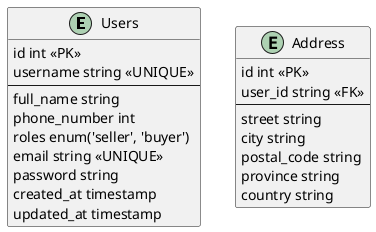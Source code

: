 @startuml WhiteSmoke

entity Users {
    id int <<PK>>
    username string <<UNIQUE>>
    --
    full_name string
    phone_number int
    roles enum('seller', 'buyer')
    email string <<UNIQUE>>
    password string
    created_at timestamp
    updated_at timestamp
}

entity Address {
    id int <<PK>>
    user_id string <<FK>>
    --
    street string
    city string
    postal_code string
    province string
    country string
}

@enduml